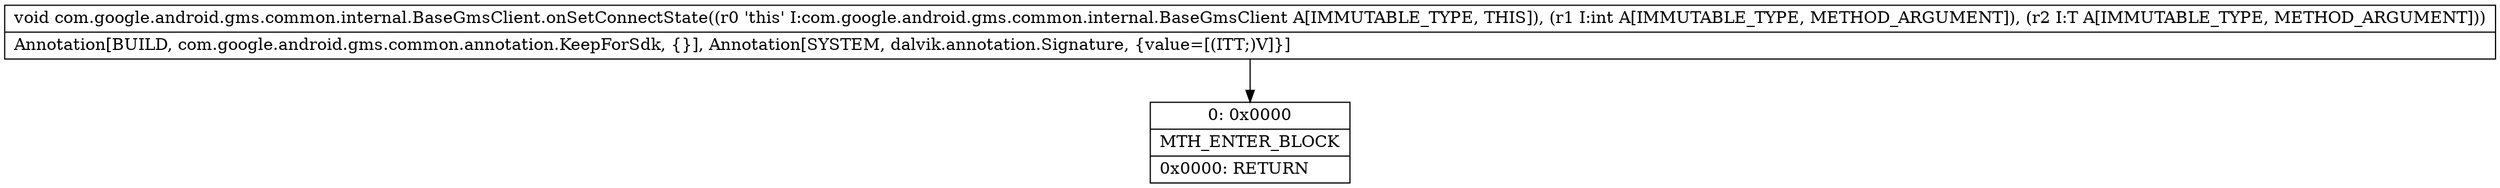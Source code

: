 digraph "CFG forcom.google.android.gms.common.internal.BaseGmsClient.onSetConnectState(ILandroid\/os\/IInterface;)V" {
Node_0 [shape=record,label="{0\:\ 0x0000|MTH_ENTER_BLOCK\l|0x0000: RETURN   \l}"];
MethodNode[shape=record,label="{void com.google.android.gms.common.internal.BaseGmsClient.onSetConnectState((r0 'this' I:com.google.android.gms.common.internal.BaseGmsClient A[IMMUTABLE_TYPE, THIS]), (r1 I:int A[IMMUTABLE_TYPE, METHOD_ARGUMENT]), (r2 I:T A[IMMUTABLE_TYPE, METHOD_ARGUMENT]))  | Annotation[BUILD, com.google.android.gms.common.annotation.KeepForSdk, \{\}], Annotation[SYSTEM, dalvik.annotation.Signature, \{value=[(ITT;)V]\}]\l}"];
MethodNode -> Node_0;
}

